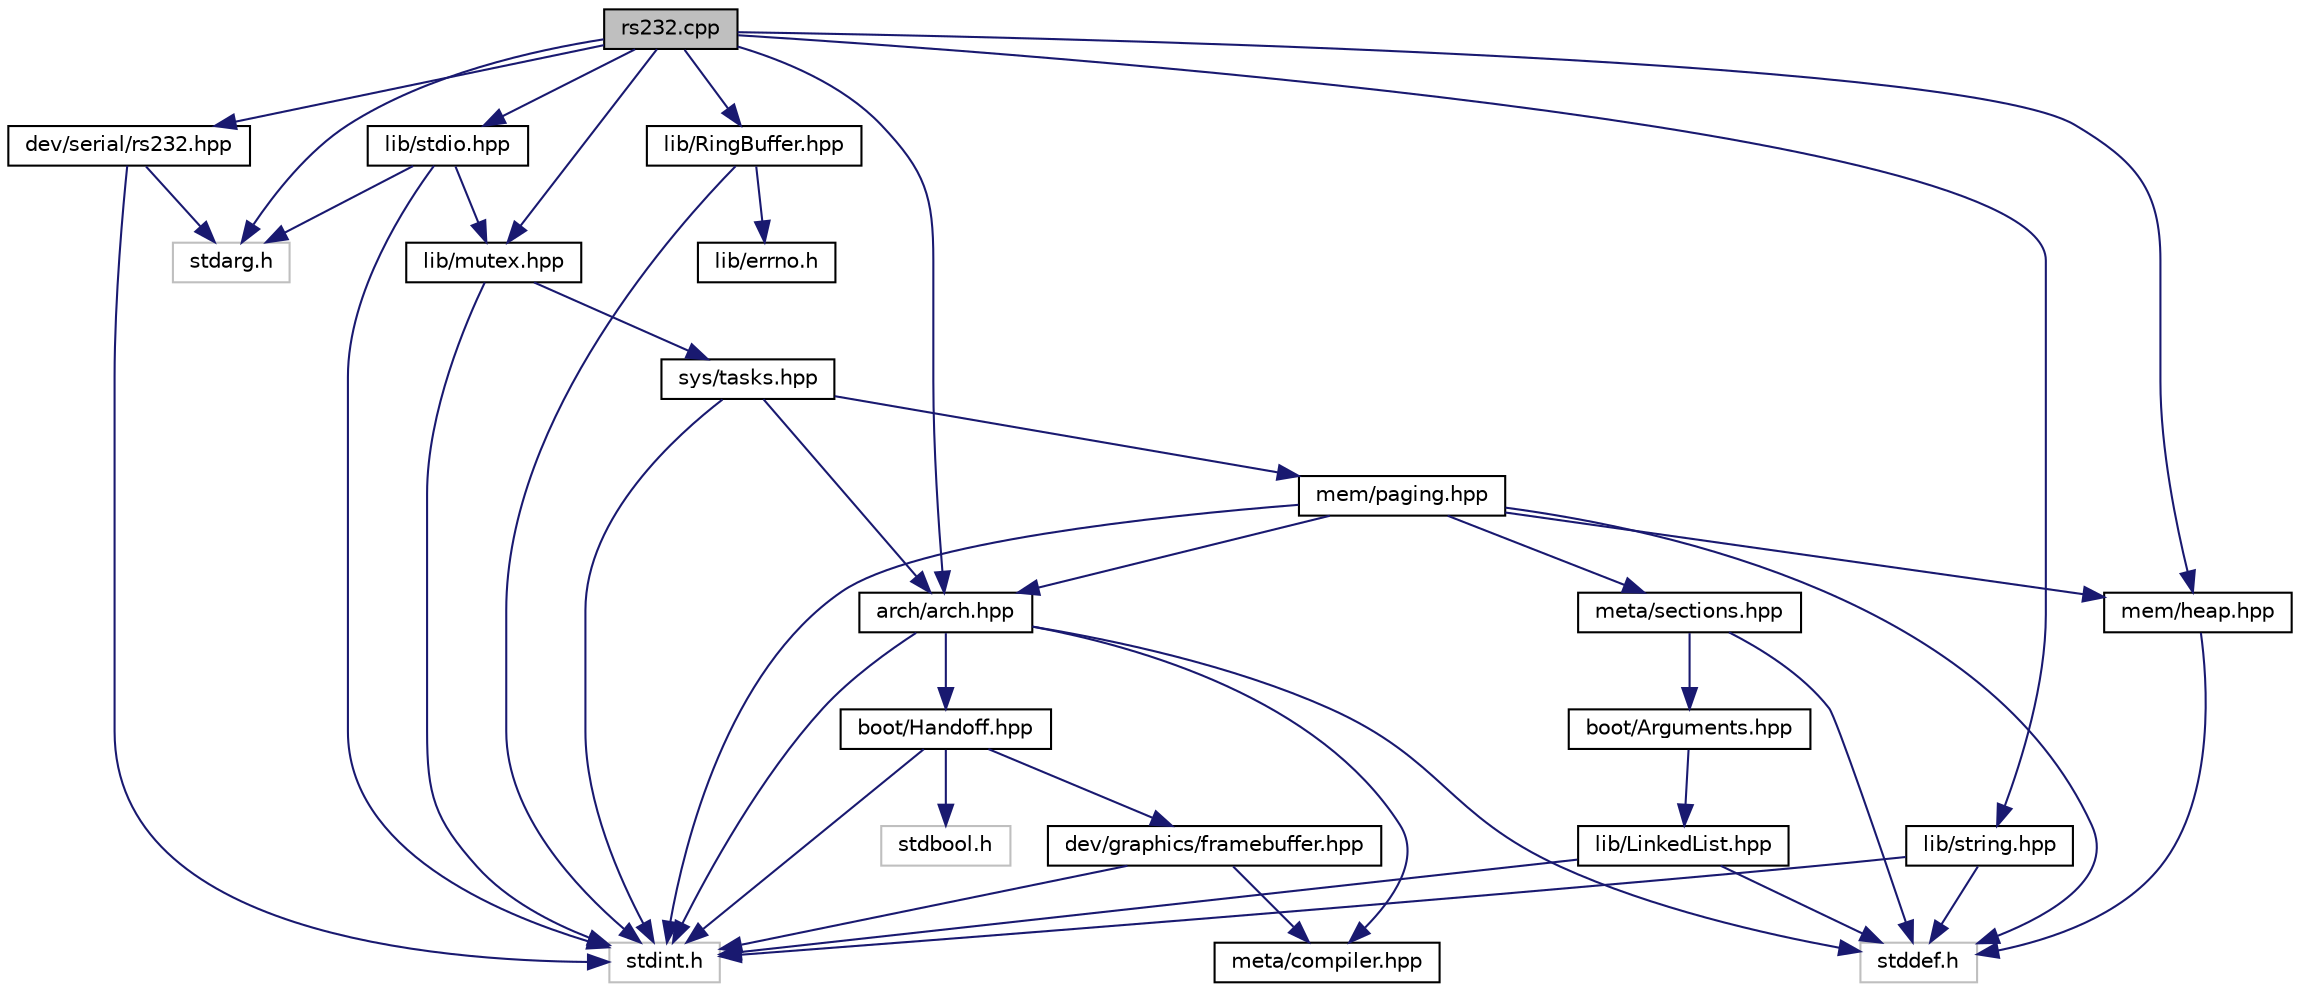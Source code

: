 digraph "rs232.cpp"
{
 // LATEX_PDF_SIZE
  edge [fontname="Helvetica",fontsize="10",labelfontname="Helvetica",labelfontsize="10"];
  node [fontname="Helvetica",fontsize="10",shape=record];
  Node1 [label="rs232.cpp",height=0.2,width=0.4,color="black", fillcolor="grey75", style="filled", fontcolor="black",tooltip=" "];
  Node1 -> Node2 [color="midnightblue",fontsize="10",style="solid",fontname="Helvetica"];
  Node2 [label="stdarg.h",height=0.2,width=0.4,color="grey75", fillcolor="white", style="filled",tooltip=" "];
  Node1 -> Node3 [color="midnightblue",fontsize="10",style="solid",fontname="Helvetica"];
  Node3 [label="arch/arch.hpp",height=0.2,width=0.4,color="black", fillcolor="white", style="filled",URL="$d2/d76/arch_8hpp.html",tooltip="Computer architecture initialization definitions."];
  Node3 -> Node4 [color="midnightblue",fontsize="10",style="solid",fontname="Helvetica"];
  Node4 [label="stddef.h",height=0.2,width=0.4,color="grey75", fillcolor="white", style="filled",tooltip=" "];
  Node3 -> Node5 [color="midnightblue",fontsize="10",style="solid",fontname="Helvetica"];
  Node5 [label="stdint.h",height=0.2,width=0.4,color="grey75", fillcolor="white", style="filled",tooltip=" "];
  Node3 -> Node6 [color="midnightblue",fontsize="10",style="solid",fontname="Helvetica"];
  Node6 [label="boot/Handoff.hpp",height=0.2,width=0.4,color="black", fillcolor="white", style="filled",URL="$d2/d1f/_handoff_8hpp.html",tooltip=" "];
  Node6 -> Node5 [color="midnightblue",fontsize="10",style="solid",fontname="Helvetica"];
  Node6 -> Node7 [color="midnightblue",fontsize="10",style="solid",fontname="Helvetica"];
  Node7 [label="stdbool.h",height=0.2,width=0.4,color="grey75", fillcolor="white", style="filled",tooltip=" "];
  Node6 -> Node8 [color="midnightblue",fontsize="10",style="solid",fontname="Helvetica"];
  Node8 [label="dev/graphics/framebuffer.hpp",height=0.2,width=0.4,color="black", fillcolor="white", style="filled",URL="$d7/d1a/framebuffer_8hpp.html",tooltip=" "];
  Node8 -> Node5 [color="midnightblue",fontsize="10",style="solid",fontname="Helvetica"];
  Node8 -> Node9 [color="midnightblue",fontsize="10",style="solid",fontname="Helvetica"];
  Node9 [label="meta/compiler.hpp",height=0.2,width=0.4,color="black", fillcolor="white", style="filled",URL="$d2/d3d/compiler_8hpp.html",tooltip="Compiler meta directives."];
  Node3 -> Node9 [color="midnightblue",fontsize="10",style="solid",fontname="Helvetica"];
  Node1 -> Node10 [color="midnightblue",fontsize="10",style="solid",fontname="Helvetica"];
  Node10 [label="dev/serial/rs232.hpp",height=0.2,width=0.4,color="black", fillcolor="white", style="filled",URL="$db/d90/rs232_8hpp.html",tooltip="A simple, write-only driver for the RS232 serial device standard. Code mostly ported from Panix-Archi..."];
  Node10 -> Node2 [color="midnightblue",fontsize="10",style="solid",fontname="Helvetica"];
  Node10 -> Node5 [color="midnightblue",fontsize="10",style="solid",fontname="Helvetica"];
  Node1 -> Node11 [color="midnightblue",fontsize="10",style="solid",fontname="Helvetica"];
  Node11 [label="mem/heap.hpp",height=0.2,width=0.4,color="black", fillcolor="white", style="filled",URL="$da/d45/heap_8hpp.html",tooltip="Liballoc heap implementation."];
  Node11 -> Node4 [color="midnightblue",fontsize="10",style="solid",fontname="Helvetica"];
  Node1 -> Node12 [color="midnightblue",fontsize="10",style="solid",fontname="Helvetica"];
  Node12 [label="lib/stdio.hpp",height=0.2,width=0.4,color="black", fillcolor="white", style="filled",URL="$d2/daf/stdio_8hpp.html",tooltip=" "];
  Node12 -> Node5 [color="midnightblue",fontsize="10",style="solid",fontname="Helvetica"];
  Node12 -> Node2 [color="midnightblue",fontsize="10",style="solid",fontname="Helvetica"];
  Node12 -> Node13 [color="midnightblue",fontsize="10",style="solid",fontname="Helvetica"];
  Node13 [label="lib/mutex.hpp",height=0.2,width=0.4,color="black", fillcolor="white", style="filled",URL="$d8/da6/mutex_8hpp.html",tooltip=" "];
  Node13 -> Node5 [color="midnightblue",fontsize="10",style="solid",fontname="Helvetica"];
  Node13 -> Node14 [color="midnightblue",fontsize="10",style="solid",fontname="Helvetica"];
  Node14 [label="sys/tasks.hpp",height=0.2,width=0.4,color="black", fillcolor="white", style="filled",URL="$d2/dbd/tasks_8hpp.html",tooltip=" "];
  Node14 -> Node5 [color="midnightblue",fontsize="10",style="solid",fontname="Helvetica"];
  Node14 -> Node3 [color="midnightblue",fontsize="10",style="solid",fontname="Helvetica"];
  Node14 -> Node15 [color="midnightblue",fontsize="10",style="solid",fontname="Helvetica"];
  Node15 [label="mem/paging.hpp",height=0.2,width=0.4,color="black", fillcolor="white", style="filled",URL="$d1/d75/paging_8hpp.html",tooltip=" "];
  Node15 -> Node5 [color="midnightblue",fontsize="10",style="solid",fontname="Helvetica"];
  Node15 -> Node4 [color="midnightblue",fontsize="10",style="solid",fontname="Helvetica"];
  Node15 -> Node3 [color="midnightblue",fontsize="10",style="solid",fontname="Helvetica"];
  Node15 -> Node11 [color="midnightblue",fontsize="10",style="solid",fontname="Helvetica"];
  Node15 -> Node16 [color="midnightblue",fontsize="10",style="solid",fontname="Helvetica"];
  Node16 [label="meta/sections.hpp",height=0.2,width=0.4,color="black", fillcolor="white", style="filled",URL="$d0/d29/sections_8hpp.html",tooltip="Kernel ELF section definitions."];
  Node16 -> Node4 [color="midnightblue",fontsize="10",style="solid",fontname="Helvetica"];
  Node16 -> Node17 [color="midnightblue",fontsize="10",style="solid",fontname="Helvetica"];
  Node17 [label="boot/Arguments.hpp",height=0.2,width=0.4,color="black", fillcolor="white", style="filled",URL="$d5/d87/_arguments_8hpp.html",tooltip=" "];
  Node17 -> Node18 [color="midnightblue",fontsize="10",style="solid",fontname="Helvetica"];
  Node18 [label="lib/LinkedList.hpp",height=0.2,width=0.4,color="black", fillcolor="white", style="filled",URL="$d5/d72/_linked_list_8hpp.html",tooltip="Standard linked list library."];
  Node18 -> Node4 [color="midnightblue",fontsize="10",style="solid",fontname="Helvetica"];
  Node18 -> Node5 [color="midnightblue",fontsize="10",style="solid",fontname="Helvetica"];
  Node1 -> Node13 [color="midnightblue",fontsize="10",style="solid",fontname="Helvetica"];
  Node1 -> Node19 [color="midnightblue",fontsize="10",style="solid",fontname="Helvetica"];
  Node19 [label="lib/string.hpp",height=0.2,width=0.4,color="black", fillcolor="white", style="filled",URL="$d4/da0/string_8hpp.html",tooltip="Standard string and memory utility library."];
  Node19 -> Node4 [color="midnightblue",fontsize="10",style="solid",fontname="Helvetica"];
  Node19 -> Node5 [color="midnightblue",fontsize="10",style="solid",fontname="Helvetica"];
  Node1 -> Node20 [color="midnightblue",fontsize="10",style="solid",fontname="Helvetica"];
  Node20 [label="lib/RingBuffer.hpp",height=0.2,width=0.4,color="black", fillcolor="white", style="filled",URL="$d6/d15/_ring_buffer_8hpp.html",tooltip="A ring buffer is a buffer method where the same memory used to contain data is reused...."];
  Node20 -> Node5 [color="midnightblue",fontsize="10",style="solid",fontname="Helvetica"];
  Node20 -> Node21 [color="midnightblue",fontsize="10",style="solid",fontname="Helvetica"];
  Node21 [label="lib/errno.h",height=0.2,width=0.4,color="black", fillcolor="white", style="filled",URL="$d8/dc2/errno_8h.html",tooltip="POSIX error number header."];
}
